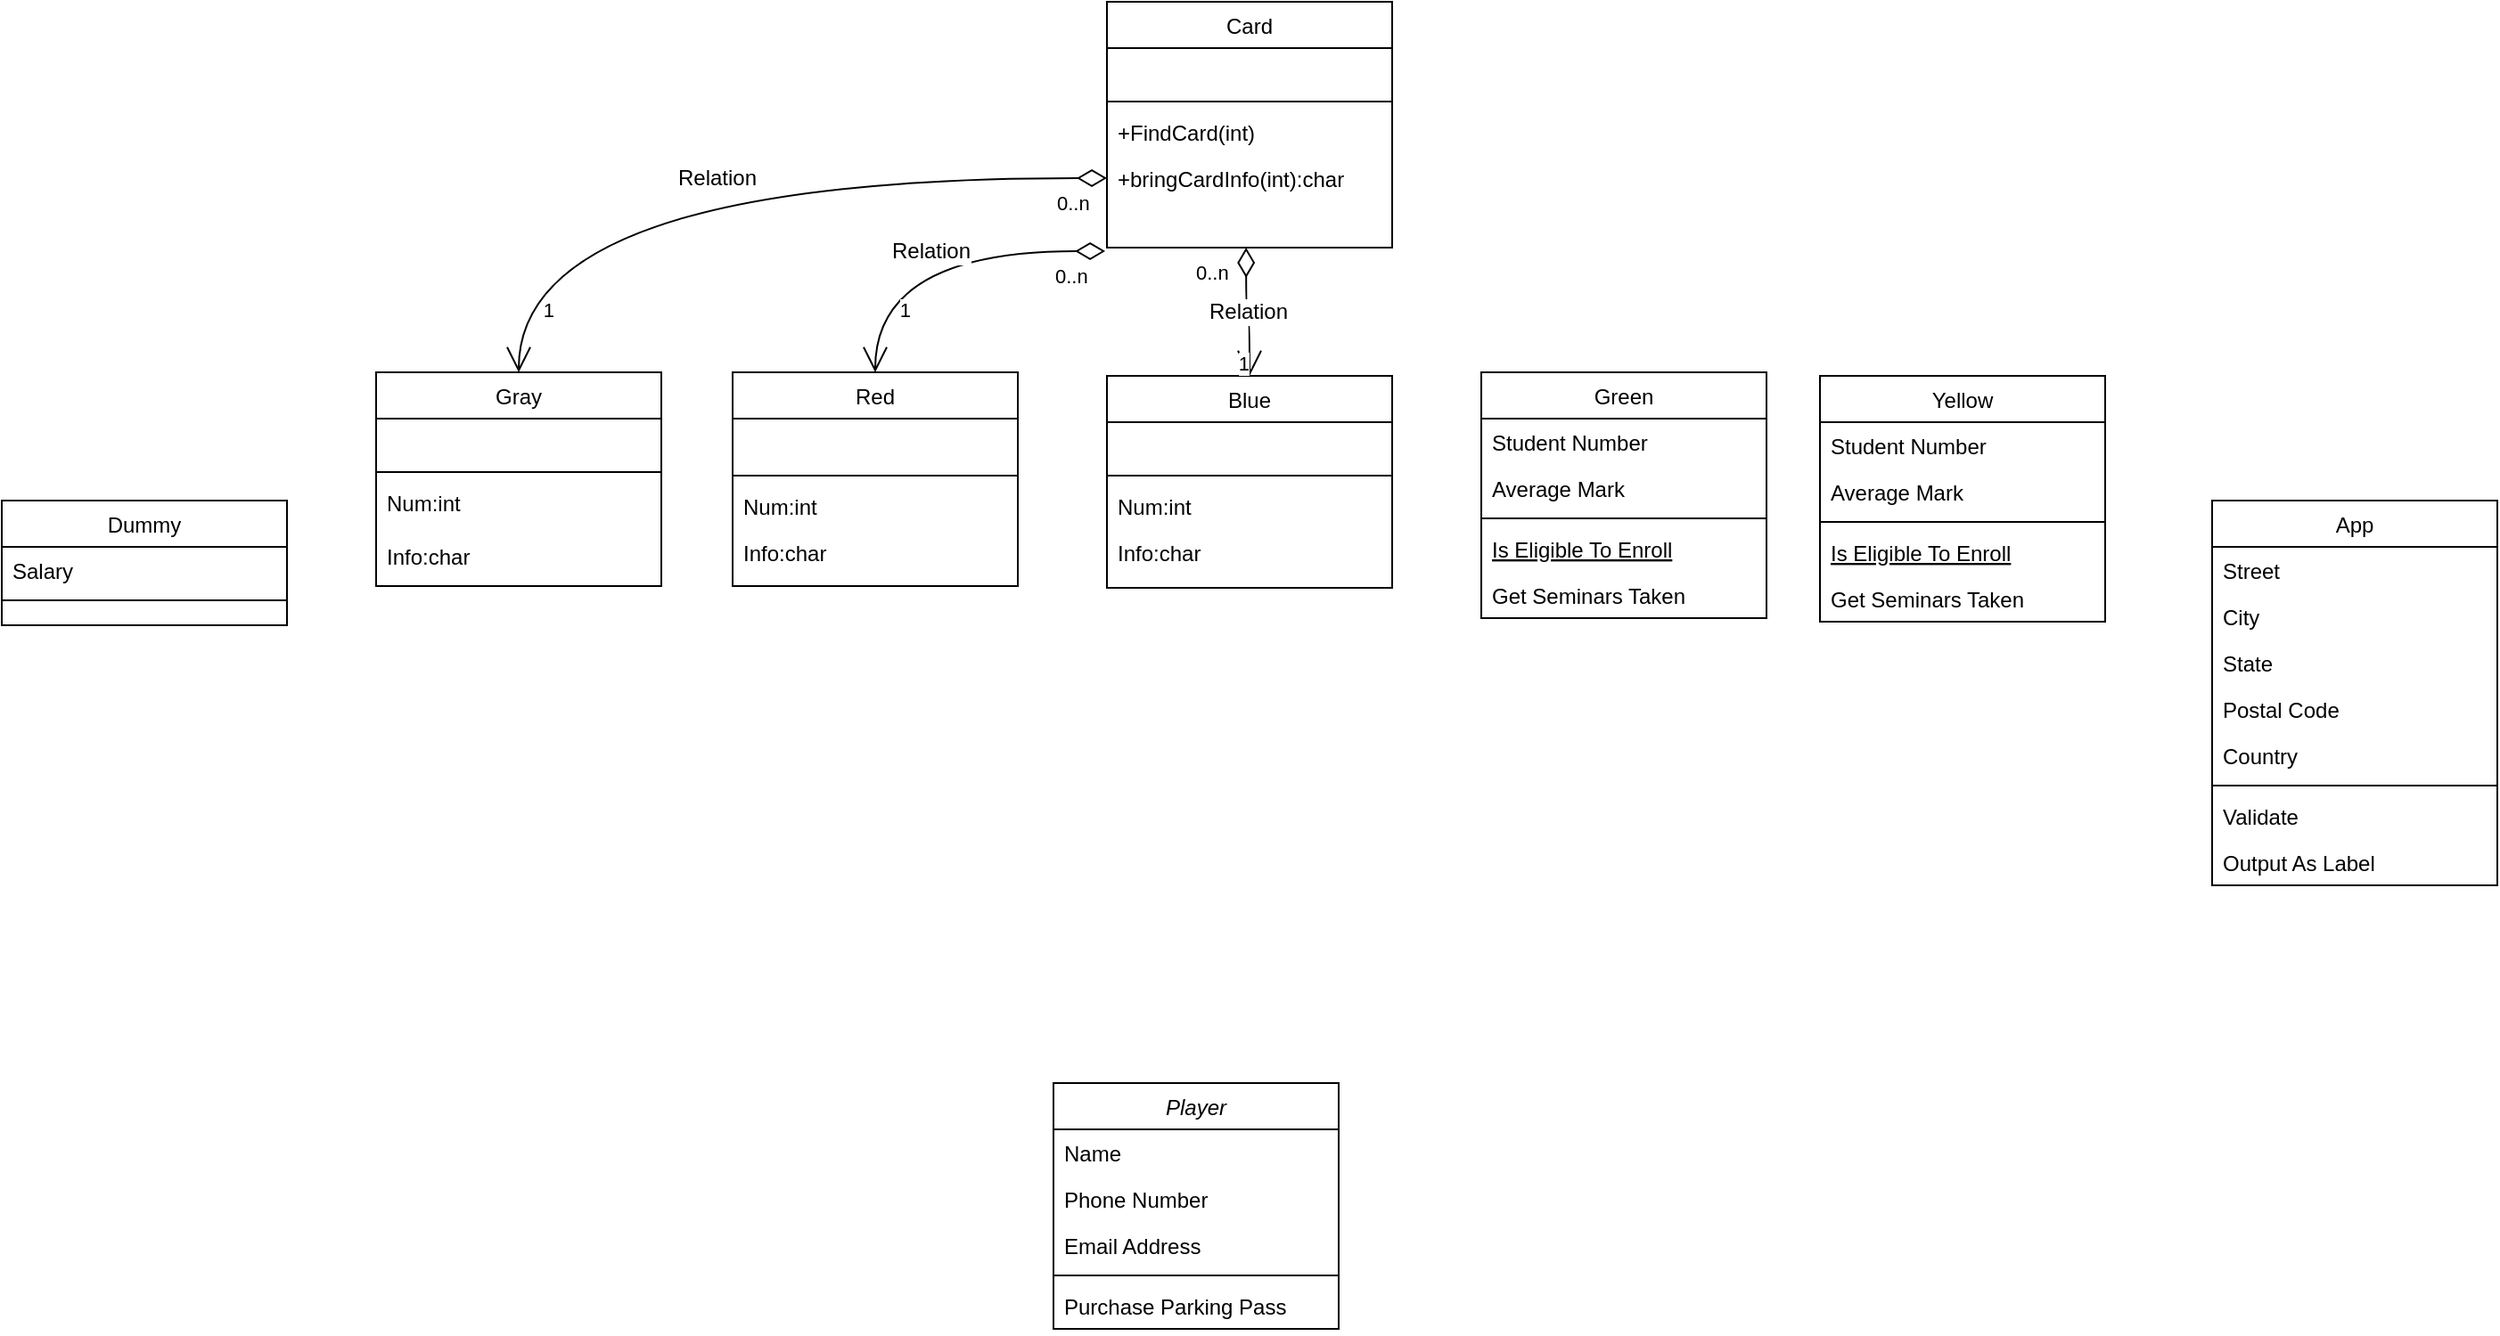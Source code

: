 <mxfile version="24.2.5" type="github">
  <diagram id="C5RBs43oDa-KdzZeNtuy" name="Page-1">
    <mxGraphModel dx="2213" dy="2012" grid="1" gridSize="10" guides="1" tooltips="1" connect="1" arrows="1" fold="1" page="1" pageScale="1" pageWidth="827" pageHeight="1169" math="0" shadow="0">
      <root>
        <mxCell id="WIyWlLk6GJQsqaUBKTNV-0" />
        <mxCell id="WIyWlLk6GJQsqaUBKTNV-1" parent="WIyWlLk6GJQsqaUBKTNV-0" />
        <mxCell id="zkfFHV4jXpPFQw0GAbJ--0" value="Player" style="swimlane;fontStyle=2;align=center;verticalAlign=top;childLayout=stackLayout;horizontal=1;startSize=26;horizontalStack=0;resizeParent=1;resizeLast=0;collapsible=1;marginBottom=0;rounded=0;shadow=0;strokeWidth=1;" parent="WIyWlLk6GJQsqaUBKTNV-1" vertex="1">
          <mxGeometry x="340" y="447" width="160" height="138" as="geometry">
            <mxRectangle x="290" y="670" width="160" height="26" as="alternateBounds" />
          </mxGeometry>
        </mxCell>
        <mxCell id="zkfFHV4jXpPFQw0GAbJ--1" value="Name" style="text;align=left;verticalAlign=top;spacingLeft=4;spacingRight=4;overflow=hidden;rotatable=0;points=[[0,0.5],[1,0.5]];portConstraint=eastwest;" parent="zkfFHV4jXpPFQw0GAbJ--0" vertex="1">
          <mxGeometry y="26" width="160" height="26" as="geometry" />
        </mxCell>
        <mxCell id="zkfFHV4jXpPFQw0GAbJ--2" value="Phone Number" style="text;align=left;verticalAlign=top;spacingLeft=4;spacingRight=4;overflow=hidden;rotatable=0;points=[[0,0.5],[1,0.5]];portConstraint=eastwest;rounded=0;shadow=0;html=0;" parent="zkfFHV4jXpPFQw0GAbJ--0" vertex="1">
          <mxGeometry y="52" width="160" height="26" as="geometry" />
        </mxCell>
        <mxCell id="zkfFHV4jXpPFQw0GAbJ--3" value="Email Address" style="text;align=left;verticalAlign=top;spacingLeft=4;spacingRight=4;overflow=hidden;rotatable=0;points=[[0,0.5],[1,0.5]];portConstraint=eastwest;rounded=0;shadow=0;html=0;" parent="zkfFHV4jXpPFQw0GAbJ--0" vertex="1">
          <mxGeometry y="78" width="160" height="26" as="geometry" />
        </mxCell>
        <mxCell id="zkfFHV4jXpPFQw0GAbJ--4" value="" style="line;html=1;strokeWidth=1;align=left;verticalAlign=middle;spacingTop=-1;spacingLeft=3;spacingRight=3;rotatable=0;labelPosition=right;points=[];portConstraint=eastwest;" parent="zkfFHV4jXpPFQw0GAbJ--0" vertex="1">
          <mxGeometry y="104" width="160" height="8" as="geometry" />
        </mxCell>
        <mxCell id="zkfFHV4jXpPFQw0GAbJ--5" value="Purchase Parking Pass" style="text;align=left;verticalAlign=top;spacingLeft=4;spacingRight=4;overflow=hidden;rotatable=0;points=[[0,0.5],[1,0.5]];portConstraint=eastwest;" parent="zkfFHV4jXpPFQw0GAbJ--0" vertex="1">
          <mxGeometry y="112" width="160" height="26" as="geometry" />
        </mxCell>
        <mxCell id="zkfFHV4jXpPFQw0GAbJ--6" value="Card" style="swimlane;fontStyle=0;align=center;verticalAlign=top;childLayout=stackLayout;horizontal=1;startSize=26;horizontalStack=0;resizeParent=1;resizeLast=0;collapsible=1;marginBottom=0;rounded=0;shadow=0;strokeWidth=1;" parent="WIyWlLk6GJQsqaUBKTNV-1" vertex="1">
          <mxGeometry x="370" y="-160" width="160" height="138" as="geometry">
            <mxRectangle x="270" y="50" width="160" height="26" as="alternateBounds" />
          </mxGeometry>
        </mxCell>
        <mxCell id="zkfFHV4jXpPFQw0GAbJ--8" value=" " style="text;align=left;verticalAlign=top;spacingLeft=4;spacingRight=4;overflow=hidden;rotatable=0;points=[[0,0.5],[1,0.5]];portConstraint=eastwest;rounded=0;shadow=0;html=0;" parent="zkfFHV4jXpPFQw0GAbJ--6" vertex="1">
          <mxGeometry y="26" width="160" height="26" as="geometry" />
        </mxCell>
        <mxCell id="zkfFHV4jXpPFQw0GAbJ--9" value="" style="line;html=1;strokeWidth=1;align=left;verticalAlign=middle;spacingTop=-1;spacingLeft=3;spacingRight=3;rotatable=0;labelPosition=right;points=[];portConstraint=eastwest;" parent="zkfFHV4jXpPFQw0GAbJ--6" vertex="1">
          <mxGeometry y="52" width="160" height="8" as="geometry" />
        </mxCell>
        <mxCell id="zkfFHV4jXpPFQw0GAbJ--10" value="+FindCard(int)" style="text;align=left;verticalAlign=top;spacingLeft=4;spacingRight=4;overflow=hidden;rotatable=0;points=[[0,0.5],[1,0.5]];portConstraint=eastwest;fontStyle=0" parent="zkfFHV4jXpPFQw0GAbJ--6" vertex="1">
          <mxGeometry y="60" width="160" height="26" as="geometry" />
        </mxCell>
        <mxCell id="zkfFHV4jXpPFQw0GAbJ--11" value="+bringCardInfo(int):char" style="text;align=left;verticalAlign=top;spacingLeft=4;spacingRight=4;overflow=hidden;rotatable=0;points=[[0,0.5],[1,0.5]];portConstraint=eastwest;" parent="zkfFHV4jXpPFQw0GAbJ--6" vertex="1">
          <mxGeometry y="86" width="160" height="26" as="geometry" />
        </mxCell>
        <mxCell id="uEOKxOXwt-DspOHRtUhr-36" value=" " style="text;align=left;verticalAlign=top;spacingLeft=4;spacingRight=4;overflow=hidden;rotatable=0;points=[[0,0.5],[1,0.5]];portConstraint=eastwest;" vertex="1" parent="zkfFHV4jXpPFQw0GAbJ--6">
          <mxGeometry y="112" width="160" height="26" as="geometry" />
        </mxCell>
        <mxCell id="zkfFHV4jXpPFQw0GAbJ--13" value="Dummy" style="swimlane;fontStyle=0;align=center;verticalAlign=top;childLayout=stackLayout;horizontal=1;startSize=26;horizontalStack=0;resizeParent=1;resizeLast=0;collapsible=1;marginBottom=0;rounded=0;shadow=0;strokeWidth=1;" parent="WIyWlLk6GJQsqaUBKTNV-1" vertex="1">
          <mxGeometry x="-250" y="120" width="160" height="70" as="geometry">
            <mxRectangle x="70" y="180" width="170" height="26" as="alternateBounds" />
          </mxGeometry>
        </mxCell>
        <mxCell id="zkfFHV4jXpPFQw0GAbJ--14" value="Salary" style="text;align=left;verticalAlign=top;spacingLeft=4;spacingRight=4;overflow=hidden;rotatable=0;points=[[0,0.5],[1,0.5]];portConstraint=eastwest;" parent="zkfFHV4jXpPFQw0GAbJ--13" vertex="1">
          <mxGeometry y="26" width="160" height="26" as="geometry" />
        </mxCell>
        <mxCell id="zkfFHV4jXpPFQw0GAbJ--15" value="" style="line;html=1;strokeWidth=1;align=left;verticalAlign=middle;spacingTop=-1;spacingLeft=3;spacingRight=3;rotatable=0;labelPosition=right;points=[];portConstraint=eastwest;" parent="zkfFHV4jXpPFQw0GAbJ--13" vertex="1">
          <mxGeometry y="52" width="160" height="8" as="geometry" />
        </mxCell>
        <mxCell id="zkfFHV4jXpPFQw0GAbJ--17" value="App" style="swimlane;fontStyle=0;align=center;verticalAlign=top;childLayout=stackLayout;horizontal=1;startSize=26;horizontalStack=0;resizeParent=1;resizeLast=0;collapsible=1;marginBottom=0;rounded=0;shadow=0;strokeWidth=1;" parent="WIyWlLk6GJQsqaUBKTNV-1" vertex="1">
          <mxGeometry x="990" y="120" width="160" height="216" as="geometry">
            <mxRectangle x="480" y="180" width="160" height="26" as="alternateBounds" />
          </mxGeometry>
        </mxCell>
        <mxCell id="zkfFHV4jXpPFQw0GAbJ--18" value="Street" style="text;align=left;verticalAlign=top;spacingLeft=4;spacingRight=4;overflow=hidden;rotatable=0;points=[[0,0.5],[1,0.5]];portConstraint=eastwest;" parent="zkfFHV4jXpPFQw0GAbJ--17" vertex="1">
          <mxGeometry y="26" width="160" height="26" as="geometry" />
        </mxCell>
        <mxCell id="zkfFHV4jXpPFQw0GAbJ--19" value="City" style="text;align=left;verticalAlign=top;spacingLeft=4;spacingRight=4;overflow=hidden;rotatable=0;points=[[0,0.5],[1,0.5]];portConstraint=eastwest;rounded=0;shadow=0;html=0;" parent="zkfFHV4jXpPFQw0GAbJ--17" vertex="1">
          <mxGeometry y="52" width="160" height="26" as="geometry" />
        </mxCell>
        <mxCell id="zkfFHV4jXpPFQw0GAbJ--20" value="State" style="text;align=left;verticalAlign=top;spacingLeft=4;spacingRight=4;overflow=hidden;rotatable=0;points=[[0,0.5],[1,0.5]];portConstraint=eastwest;rounded=0;shadow=0;html=0;" parent="zkfFHV4jXpPFQw0GAbJ--17" vertex="1">
          <mxGeometry y="78" width="160" height="26" as="geometry" />
        </mxCell>
        <mxCell id="zkfFHV4jXpPFQw0GAbJ--21" value="Postal Code" style="text;align=left;verticalAlign=top;spacingLeft=4;spacingRight=4;overflow=hidden;rotatable=0;points=[[0,0.5],[1,0.5]];portConstraint=eastwest;rounded=0;shadow=0;html=0;" parent="zkfFHV4jXpPFQw0GAbJ--17" vertex="1">
          <mxGeometry y="104" width="160" height="26" as="geometry" />
        </mxCell>
        <mxCell id="zkfFHV4jXpPFQw0GAbJ--22" value="Country" style="text;align=left;verticalAlign=top;spacingLeft=4;spacingRight=4;overflow=hidden;rotatable=0;points=[[0,0.5],[1,0.5]];portConstraint=eastwest;rounded=0;shadow=0;html=0;" parent="zkfFHV4jXpPFQw0GAbJ--17" vertex="1">
          <mxGeometry y="130" width="160" height="26" as="geometry" />
        </mxCell>
        <mxCell id="zkfFHV4jXpPFQw0GAbJ--23" value="" style="line;html=1;strokeWidth=1;align=left;verticalAlign=middle;spacingTop=-1;spacingLeft=3;spacingRight=3;rotatable=0;labelPosition=right;points=[];portConstraint=eastwest;" parent="zkfFHV4jXpPFQw0GAbJ--17" vertex="1">
          <mxGeometry y="156" width="160" height="8" as="geometry" />
        </mxCell>
        <mxCell id="zkfFHV4jXpPFQw0GAbJ--24" value="Validate" style="text;align=left;verticalAlign=top;spacingLeft=4;spacingRight=4;overflow=hidden;rotatable=0;points=[[0,0.5],[1,0.5]];portConstraint=eastwest;" parent="zkfFHV4jXpPFQw0GAbJ--17" vertex="1">
          <mxGeometry y="164" width="160" height="26" as="geometry" />
        </mxCell>
        <mxCell id="zkfFHV4jXpPFQw0GAbJ--25" value="Output As Label" style="text;align=left;verticalAlign=top;spacingLeft=4;spacingRight=4;overflow=hidden;rotatable=0;points=[[0,0.5],[1,0.5]];portConstraint=eastwest;" parent="zkfFHV4jXpPFQw0GAbJ--17" vertex="1">
          <mxGeometry y="190" width="160" height="26" as="geometry" />
        </mxCell>
        <mxCell id="uEOKxOXwt-DspOHRtUhr-0" value="Gray" style="swimlane;fontStyle=0;align=center;verticalAlign=top;childLayout=stackLayout;horizontal=1;startSize=26;horizontalStack=0;resizeParent=1;resizeLast=0;collapsible=1;marginBottom=0;rounded=0;shadow=0;strokeWidth=1;" vertex="1" parent="WIyWlLk6GJQsqaUBKTNV-1">
          <mxGeometry x="-40" y="48" width="160" height="120" as="geometry">
            <mxRectangle x="270" y="50" width="160" height="26" as="alternateBounds" />
          </mxGeometry>
        </mxCell>
        <mxCell id="uEOKxOXwt-DspOHRtUhr-2" value=" " style="text;align=left;verticalAlign=top;spacingLeft=4;spacingRight=4;overflow=hidden;rotatable=0;points=[[0,0.5],[1,0.5]];portConstraint=eastwest;rounded=0;shadow=0;html=0;" vertex="1" parent="uEOKxOXwt-DspOHRtUhr-0">
          <mxGeometry y="26" width="160" height="26" as="geometry" />
        </mxCell>
        <mxCell id="uEOKxOXwt-DspOHRtUhr-3" value="" style="line;html=1;strokeWidth=1;align=left;verticalAlign=middle;spacingTop=-1;spacingLeft=3;spacingRight=3;rotatable=0;labelPosition=right;points=[];portConstraint=eastwest;" vertex="1" parent="uEOKxOXwt-DspOHRtUhr-0">
          <mxGeometry y="52" width="160" height="8" as="geometry" />
        </mxCell>
        <mxCell id="uEOKxOXwt-DspOHRtUhr-4" value="Num:int " style="text;align=left;verticalAlign=top;spacingLeft=4;spacingRight=4;overflow=hidden;rotatable=0;points=[[0,0.5],[1,0.5]];portConstraint=eastwest;fontStyle=0" vertex="1" parent="uEOKxOXwt-DspOHRtUhr-0">
          <mxGeometry y="60" width="160" height="30" as="geometry" />
        </mxCell>
        <mxCell id="uEOKxOXwt-DspOHRtUhr-5" value="Info:char" style="text;align=left;verticalAlign=top;spacingLeft=4;spacingRight=4;overflow=hidden;rotatable=0;points=[[0,0.5],[1,0.5]];portConstraint=eastwest;" vertex="1" parent="uEOKxOXwt-DspOHRtUhr-0">
          <mxGeometry y="90" width="160" height="30" as="geometry" />
        </mxCell>
        <mxCell id="uEOKxOXwt-DspOHRtUhr-12" value="Red" style="swimlane;fontStyle=0;align=center;verticalAlign=top;childLayout=stackLayout;horizontal=1;startSize=26;horizontalStack=0;resizeParent=1;resizeLast=0;collapsible=1;marginBottom=0;rounded=0;shadow=0;strokeWidth=1;" vertex="1" parent="WIyWlLk6GJQsqaUBKTNV-1">
          <mxGeometry x="160" y="48" width="160" height="120" as="geometry">
            <mxRectangle x="270" y="50" width="160" height="26" as="alternateBounds" />
          </mxGeometry>
        </mxCell>
        <mxCell id="uEOKxOXwt-DspOHRtUhr-14" value=" " style="text;align=left;verticalAlign=top;spacingLeft=4;spacingRight=4;overflow=hidden;rotatable=0;points=[[0,0.5],[1,0.5]];portConstraint=eastwest;rounded=0;shadow=0;html=0;" vertex="1" parent="uEOKxOXwt-DspOHRtUhr-12">
          <mxGeometry y="26" width="160" height="28" as="geometry" />
        </mxCell>
        <mxCell id="uEOKxOXwt-DspOHRtUhr-15" value="" style="line;html=1;strokeWidth=1;align=left;verticalAlign=middle;spacingTop=-1;spacingLeft=3;spacingRight=3;rotatable=0;labelPosition=right;points=[];portConstraint=eastwest;" vertex="1" parent="uEOKxOXwt-DspOHRtUhr-12">
          <mxGeometry y="54" width="160" height="8" as="geometry" />
        </mxCell>
        <mxCell id="uEOKxOXwt-DspOHRtUhr-16" value="Num:int " style="text;align=left;verticalAlign=top;spacingLeft=4;spacingRight=4;overflow=hidden;rotatable=0;points=[[0,0.5],[1,0.5]];portConstraint=eastwest;fontStyle=0" vertex="1" parent="uEOKxOXwt-DspOHRtUhr-12">
          <mxGeometry y="62" width="160" height="26" as="geometry" />
        </mxCell>
        <mxCell id="uEOKxOXwt-DspOHRtUhr-17" value="Info:char" style="text;align=left;verticalAlign=top;spacingLeft=4;spacingRight=4;overflow=hidden;rotatable=0;points=[[0,0.5],[1,0.5]];portConstraint=eastwest;" vertex="1" parent="uEOKxOXwt-DspOHRtUhr-12">
          <mxGeometry y="88" width="160" height="32" as="geometry" />
        </mxCell>
        <mxCell id="uEOKxOXwt-DspOHRtUhr-24" value="Yellow" style="swimlane;fontStyle=0;align=center;verticalAlign=top;childLayout=stackLayout;horizontal=1;startSize=26;horizontalStack=0;resizeParent=1;resizeLast=0;collapsible=1;marginBottom=0;rounded=0;shadow=0;strokeWidth=1;" vertex="1" parent="WIyWlLk6GJQsqaUBKTNV-1">
          <mxGeometry x="770" y="50" width="160" height="138" as="geometry">
            <mxRectangle x="270" y="50" width="160" height="26" as="alternateBounds" />
          </mxGeometry>
        </mxCell>
        <mxCell id="uEOKxOXwt-DspOHRtUhr-25" value="Student Number" style="text;align=left;verticalAlign=top;spacingLeft=4;spacingRight=4;overflow=hidden;rotatable=0;points=[[0,0.5],[1,0.5]];portConstraint=eastwest;" vertex="1" parent="uEOKxOXwt-DspOHRtUhr-24">
          <mxGeometry y="26" width="160" height="26" as="geometry" />
        </mxCell>
        <mxCell id="uEOKxOXwt-DspOHRtUhr-26" value="Average Mark" style="text;align=left;verticalAlign=top;spacingLeft=4;spacingRight=4;overflow=hidden;rotatable=0;points=[[0,0.5],[1,0.5]];portConstraint=eastwest;rounded=0;shadow=0;html=0;" vertex="1" parent="uEOKxOXwt-DspOHRtUhr-24">
          <mxGeometry y="52" width="160" height="26" as="geometry" />
        </mxCell>
        <mxCell id="uEOKxOXwt-DspOHRtUhr-27" value="" style="line;html=1;strokeWidth=1;align=left;verticalAlign=middle;spacingTop=-1;spacingLeft=3;spacingRight=3;rotatable=0;labelPosition=right;points=[];portConstraint=eastwest;" vertex="1" parent="uEOKxOXwt-DspOHRtUhr-24">
          <mxGeometry y="78" width="160" height="8" as="geometry" />
        </mxCell>
        <mxCell id="uEOKxOXwt-DspOHRtUhr-28" value="Is Eligible To Enroll" style="text;align=left;verticalAlign=top;spacingLeft=4;spacingRight=4;overflow=hidden;rotatable=0;points=[[0,0.5],[1,0.5]];portConstraint=eastwest;fontStyle=4" vertex="1" parent="uEOKxOXwt-DspOHRtUhr-24">
          <mxGeometry y="86" width="160" height="26" as="geometry" />
        </mxCell>
        <mxCell id="uEOKxOXwt-DspOHRtUhr-29" value="Get Seminars Taken" style="text;align=left;verticalAlign=top;spacingLeft=4;spacingRight=4;overflow=hidden;rotatable=0;points=[[0,0.5],[1,0.5]];portConstraint=eastwest;" vertex="1" parent="uEOKxOXwt-DspOHRtUhr-24">
          <mxGeometry y="112" width="160" height="26" as="geometry" />
        </mxCell>
        <mxCell id="uEOKxOXwt-DspOHRtUhr-18" value="Green" style="swimlane;fontStyle=0;align=center;verticalAlign=top;childLayout=stackLayout;horizontal=1;startSize=26;horizontalStack=0;resizeParent=1;resizeLast=0;collapsible=1;marginBottom=0;rounded=0;shadow=0;strokeWidth=1;" vertex="1" parent="WIyWlLk6GJQsqaUBKTNV-1">
          <mxGeometry x="580" y="48" width="160" height="138" as="geometry">
            <mxRectangle x="270" y="50" width="160" height="26" as="alternateBounds" />
          </mxGeometry>
        </mxCell>
        <mxCell id="uEOKxOXwt-DspOHRtUhr-19" value="Student Number" style="text;align=left;verticalAlign=top;spacingLeft=4;spacingRight=4;overflow=hidden;rotatable=0;points=[[0,0.5],[1,0.5]];portConstraint=eastwest;" vertex="1" parent="uEOKxOXwt-DspOHRtUhr-18">
          <mxGeometry y="26" width="160" height="26" as="geometry" />
        </mxCell>
        <mxCell id="uEOKxOXwt-DspOHRtUhr-20" value="Average Mark" style="text;align=left;verticalAlign=top;spacingLeft=4;spacingRight=4;overflow=hidden;rotatable=0;points=[[0,0.5],[1,0.5]];portConstraint=eastwest;rounded=0;shadow=0;html=0;" vertex="1" parent="uEOKxOXwt-DspOHRtUhr-18">
          <mxGeometry y="52" width="160" height="26" as="geometry" />
        </mxCell>
        <mxCell id="uEOKxOXwt-DspOHRtUhr-21" value="" style="line;html=1;strokeWidth=1;align=left;verticalAlign=middle;spacingTop=-1;spacingLeft=3;spacingRight=3;rotatable=0;labelPosition=right;points=[];portConstraint=eastwest;" vertex="1" parent="uEOKxOXwt-DspOHRtUhr-18">
          <mxGeometry y="78" width="160" height="8" as="geometry" />
        </mxCell>
        <mxCell id="uEOKxOXwt-DspOHRtUhr-22" value="Is Eligible To Enroll" style="text;align=left;verticalAlign=top;spacingLeft=4;spacingRight=4;overflow=hidden;rotatable=0;points=[[0,0.5],[1,0.5]];portConstraint=eastwest;fontStyle=4" vertex="1" parent="uEOKxOXwt-DspOHRtUhr-18">
          <mxGeometry y="86" width="160" height="26" as="geometry" />
        </mxCell>
        <mxCell id="uEOKxOXwt-DspOHRtUhr-23" value="Get Seminars Taken" style="text;align=left;verticalAlign=top;spacingLeft=4;spacingRight=4;overflow=hidden;rotatable=0;points=[[0,0.5],[1,0.5]];portConstraint=eastwest;" vertex="1" parent="uEOKxOXwt-DspOHRtUhr-18">
          <mxGeometry y="112" width="160" height="26" as="geometry" />
        </mxCell>
        <mxCell id="uEOKxOXwt-DspOHRtUhr-6" value="Blue" style="swimlane;fontStyle=0;align=center;verticalAlign=top;childLayout=stackLayout;horizontal=1;startSize=26;horizontalStack=0;resizeParent=1;resizeLast=0;collapsible=1;marginBottom=0;rounded=0;shadow=0;strokeWidth=1;" vertex="1" parent="WIyWlLk6GJQsqaUBKTNV-1">
          <mxGeometry x="370" y="50" width="160" height="119" as="geometry">
            <mxRectangle x="270" y="50" width="160" height="26" as="alternateBounds" />
          </mxGeometry>
        </mxCell>
        <mxCell id="uEOKxOXwt-DspOHRtUhr-8" value=" " style="text;align=left;verticalAlign=top;spacingLeft=4;spacingRight=4;overflow=hidden;rotatable=0;points=[[0,0.5],[1,0.5]];portConstraint=eastwest;rounded=0;shadow=0;html=0;" vertex="1" parent="uEOKxOXwt-DspOHRtUhr-6">
          <mxGeometry y="26" width="160" height="26" as="geometry" />
        </mxCell>
        <mxCell id="uEOKxOXwt-DspOHRtUhr-9" value="" style="line;html=1;strokeWidth=1;align=left;verticalAlign=middle;spacingTop=-1;spacingLeft=3;spacingRight=3;rotatable=0;labelPosition=right;points=[];portConstraint=eastwest;" vertex="1" parent="uEOKxOXwt-DspOHRtUhr-6">
          <mxGeometry y="52" width="160" height="8" as="geometry" />
        </mxCell>
        <mxCell id="uEOKxOXwt-DspOHRtUhr-11" value="Num:int " style="text;align=left;verticalAlign=top;spacingLeft=4;spacingRight=4;overflow=hidden;rotatable=0;points=[[0,0.5],[1,0.5]];portConstraint=eastwest;" vertex="1" parent="uEOKxOXwt-DspOHRtUhr-6">
          <mxGeometry y="60" width="160" height="26" as="geometry" />
        </mxCell>
        <mxCell id="uEOKxOXwt-DspOHRtUhr-37" value="Info:char" style="text;align=left;verticalAlign=top;spacingLeft=4;spacingRight=4;overflow=hidden;rotatable=0;points=[[0,0.5],[1,0.5]];portConstraint=eastwest;" vertex="1" parent="uEOKxOXwt-DspOHRtUhr-6">
          <mxGeometry y="86" width="160" height="26" as="geometry" />
        </mxCell>
        <mxCell id="uEOKxOXwt-DspOHRtUhr-38" value="Relation" style="endArrow=open;html=1;endSize=12;startArrow=diamondThin;startSize=14;startFill=0;edgeStyle=orthogonalEdgeStyle;rounded=0;fontSize=12;curved=1;exitX=0;exitY=0.5;exitDx=0;exitDy=0;entryX=0.5;entryY=0;entryDx=0;entryDy=0;" edge="1" parent="WIyWlLk6GJQsqaUBKTNV-1" source="zkfFHV4jXpPFQw0GAbJ--11" target="uEOKxOXwt-DspOHRtUhr-0">
          <mxGeometry relative="1" as="geometry">
            <mxPoint x="330" y="240" as="sourcePoint" />
            <mxPoint x="140" y="-110" as="targetPoint" />
          </mxGeometry>
        </mxCell>
        <mxCell id="uEOKxOXwt-DspOHRtUhr-39" value="0..n" style="edgeLabel;resizable=0;html=1;align=left;verticalAlign=top;" connectable="0" vertex="1" parent="uEOKxOXwt-DspOHRtUhr-38">
          <mxGeometry x="-1" relative="1" as="geometry">
            <mxPoint x="-30" y="1" as="offset" />
          </mxGeometry>
        </mxCell>
        <mxCell id="uEOKxOXwt-DspOHRtUhr-40" value="1" style="edgeLabel;resizable=0;html=1;align=right;verticalAlign=top;" connectable="0" vertex="1" parent="uEOKxOXwt-DspOHRtUhr-38">
          <mxGeometry x="1" relative="1" as="geometry">
            <mxPoint x="20" y="-48" as="offset" />
          </mxGeometry>
        </mxCell>
        <mxCell id="uEOKxOXwt-DspOHRtUhr-42" value="Relation" style="endArrow=open;html=1;endSize=12;startArrow=diamondThin;startSize=14;startFill=0;edgeStyle=orthogonalEdgeStyle;rounded=0;fontSize=12;curved=1;exitX=-0.006;exitY=1.077;exitDx=0;exitDy=0;entryX=0.5;entryY=0;entryDx=0;entryDy=0;exitPerimeter=0;" edge="1" parent="WIyWlLk6GJQsqaUBKTNV-1" source="uEOKxOXwt-DspOHRtUhr-36" target="uEOKxOXwt-DspOHRtUhr-12">
          <mxGeometry relative="1" as="geometry">
            <mxPoint x="380" y="-51" as="sourcePoint" />
            <mxPoint x="50" y="58" as="targetPoint" />
          </mxGeometry>
        </mxCell>
        <mxCell id="uEOKxOXwt-DspOHRtUhr-43" value="0..n" style="edgeLabel;resizable=0;html=1;align=left;verticalAlign=top;" connectable="0" vertex="1" parent="uEOKxOXwt-DspOHRtUhr-42">
          <mxGeometry x="-1" relative="1" as="geometry">
            <mxPoint x="-30" y="1" as="offset" />
          </mxGeometry>
        </mxCell>
        <mxCell id="uEOKxOXwt-DspOHRtUhr-44" value="1" style="edgeLabel;resizable=0;html=1;align=right;verticalAlign=top;" connectable="0" vertex="1" parent="uEOKxOXwt-DspOHRtUhr-42">
          <mxGeometry x="1" relative="1" as="geometry">
            <mxPoint x="20" y="-48" as="offset" />
          </mxGeometry>
        </mxCell>
        <mxCell id="uEOKxOXwt-DspOHRtUhr-45" value="Relation" style="endArrow=open;html=1;endSize=12;startArrow=diamondThin;startSize=14;startFill=0;edgeStyle=orthogonalEdgeStyle;rounded=0;fontSize=12;curved=1;exitX=0.488;exitY=1;exitDx=0;exitDy=0;entryX=0.5;entryY=0;entryDx=0;entryDy=0;exitPerimeter=0;" edge="1" parent="WIyWlLk6GJQsqaUBKTNV-1" source="uEOKxOXwt-DspOHRtUhr-36" target="uEOKxOXwt-DspOHRtUhr-6">
          <mxGeometry relative="1" as="geometry">
            <mxPoint x="379" y="-10" as="sourcePoint" />
            <mxPoint x="250" y="58" as="targetPoint" />
          </mxGeometry>
        </mxCell>
        <mxCell id="uEOKxOXwt-DspOHRtUhr-46" value="0..n" style="edgeLabel;resizable=0;html=1;align=left;verticalAlign=top;" connectable="0" vertex="1" parent="uEOKxOXwt-DspOHRtUhr-45">
          <mxGeometry x="-1" relative="1" as="geometry">
            <mxPoint x="-30" y="1" as="offset" />
          </mxGeometry>
        </mxCell>
        <mxCell id="uEOKxOXwt-DspOHRtUhr-47" value="1" style="edgeLabel;resizable=0;html=1;align=right;verticalAlign=top;" connectable="0" vertex="1" parent="uEOKxOXwt-DspOHRtUhr-45">
          <mxGeometry x="1" relative="1" as="geometry">
            <mxPoint y="-20" as="offset" />
          </mxGeometry>
        </mxCell>
      </root>
    </mxGraphModel>
  </diagram>
</mxfile>

